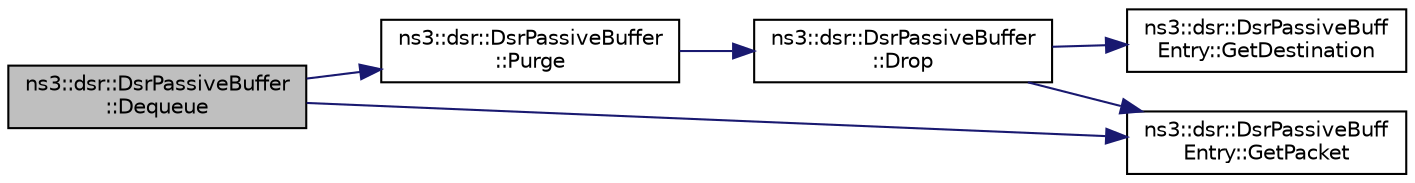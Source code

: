 digraph "ns3::dsr::DsrPassiveBuffer::Dequeue"
{
  edge [fontname="Helvetica",fontsize="10",labelfontname="Helvetica",labelfontsize="10"];
  node [fontname="Helvetica",fontsize="10",shape=record];
  rankdir="LR";
  Node1 [label="ns3::dsr::DsrPassiveBuffer\l::Dequeue",height=0.2,width=0.4,color="black", fillcolor="grey75", style="filled", fontcolor="black"];
  Node1 -> Node2 [color="midnightblue",fontsize="10",style="solid"];
  Node2 [label="ns3::dsr::DsrPassiveBuffer\l::Purge",height=0.2,width=0.4,color="black", fillcolor="white", style="filled",URL="$de/d33/classns3_1_1dsr_1_1DsrPassiveBuffer.html#a8426eccf47ee009ccedd2f7c224ec203",tooltip="Remove all expired entries. "];
  Node2 -> Node3 [color="midnightblue",fontsize="10",style="solid"];
  Node3 [label="ns3::dsr::DsrPassiveBuffer\l::Drop",height=0.2,width=0.4,color="black", fillcolor="white", style="filled",URL="$de/d33/classns3_1_1dsr_1_1DsrPassiveBuffer.html#ad6ef40ffc4ab1bfc535d65f840e9161b",tooltip="Notify that packet is dropped from queue by timeout. "];
  Node3 -> Node4 [color="midnightblue",fontsize="10",style="solid"];
  Node4 [label="ns3::dsr::DsrPassiveBuff\lEntry::GetPacket",height=0.2,width=0.4,color="black", fillcolor="white", style="filled",URL="$d8/d13/classns3_1_1dsr_1_1DsrPassiveBuffEntry.html#a0190d29a45f23381dcea60c2c049cd32"];
  Node3 -> Node5 [color="midnightblue",fontsize="10",style="solid"];
  Node5 [label="ns3::dsr::DsrPassiveBuff\lEntry::GetDestination",height=0.2,width=0.4,color="black", fillcolor="white", style="filled",URL="$d8/d13/classns3_1_1dsr_1_1DsrPassiveBuffEntry.html#a883bfb4921022af6a8cc0e00db92a869"];
  Node1 -> Node4 [color="midnightblue",fontsize="10",style="solid"];
}
